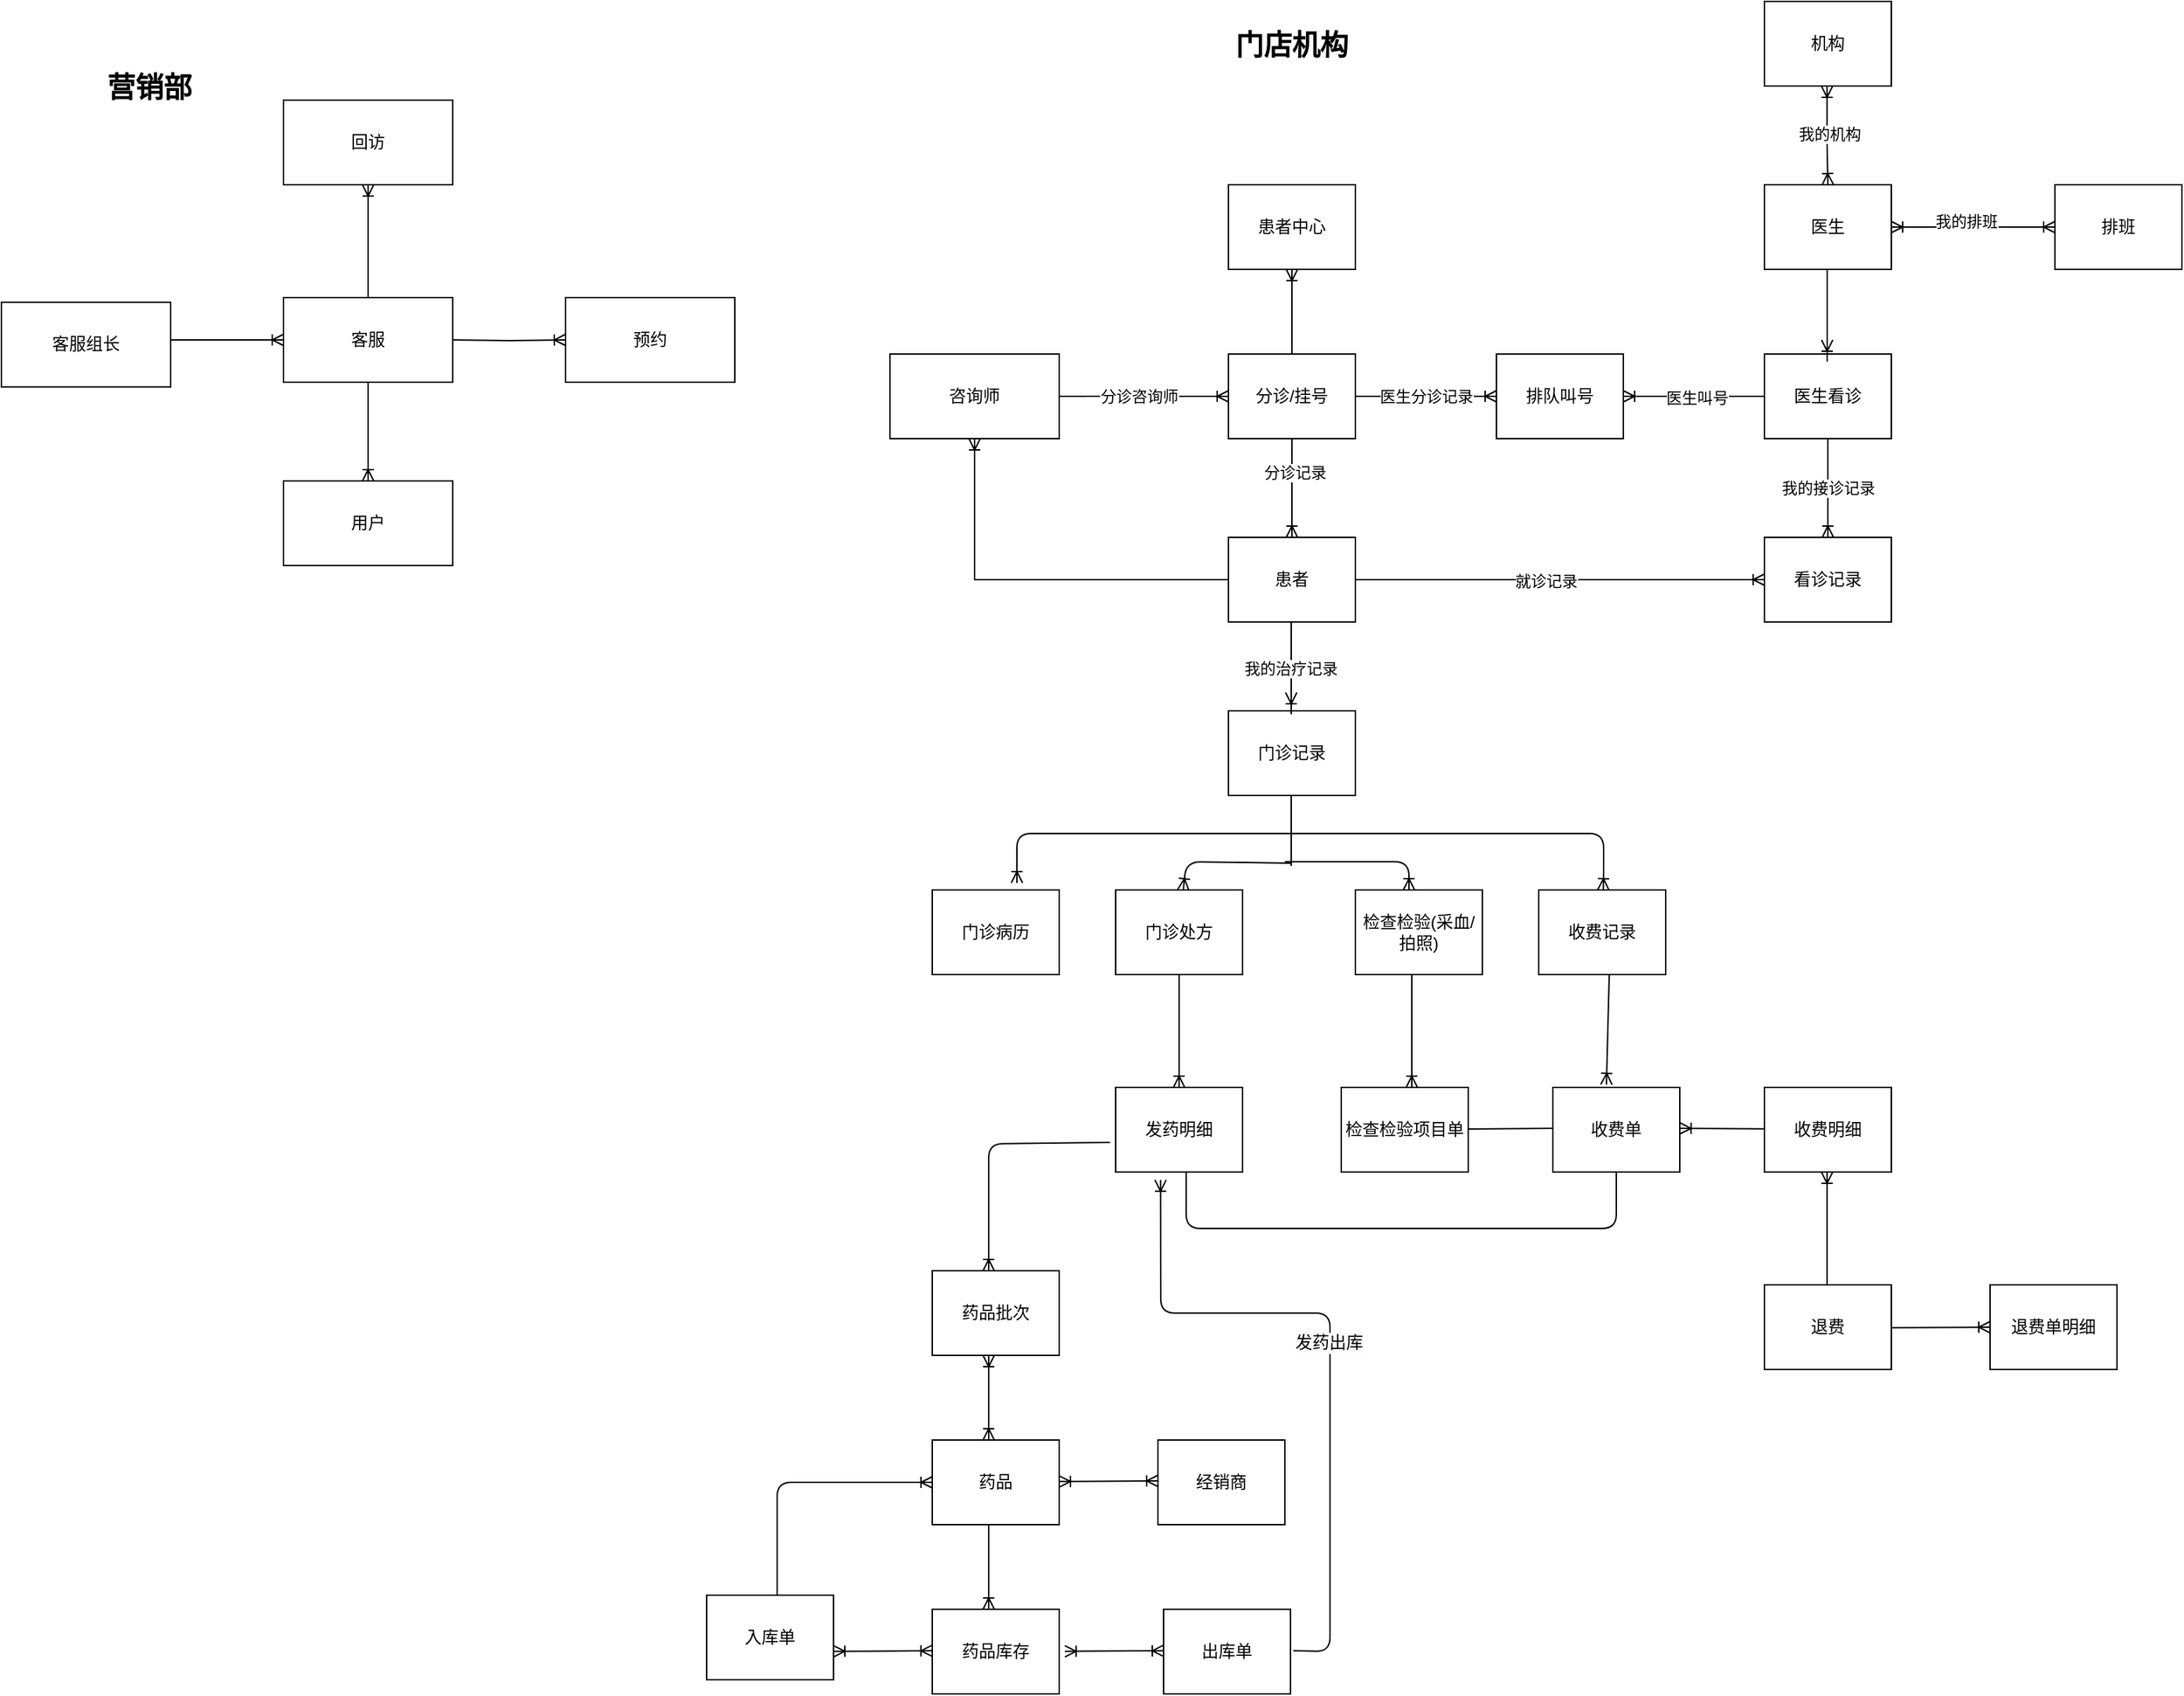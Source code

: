 <mxfile version="14.7.3" type="github">
  <diagram id="96Bz37Z0086mbGnaw6Mn" name="第 1 页">
    <mxGraphModel dx="1325" dy="840" grid="1" gridSize="10" guides="1" tooltips="1" connect="1" arrows="1" fold="1" page="1" pageScale="1" pageWidth="827" pageHeight="1169" math="0" shadow="0">
      <root>
        <mxCell id="0" />
        <mxCell id="1" parent="0" />
        <mxCell id="eY0__C5RNYnjjjpVS56b-1" value="机构" style="rounded=0;whiteSpace=wrap;html=1;" vertex="1" parent="1">
          <mxGeometry x="1300" y="80" width="90" height="60" as="geometry" />
        </mxCell>
        <mxCell id="eY0__C5RNYnjjjpVS56b-2" value="患者" style="rounded=0;whiteSpace=wrap;html=1;" vertex="1" parent="1">
          <mxGeometry x="920" y="460" width="90" height="60" as="geometry" />
        </mxCell>
        <mxCell id="eY0__C5RNYnjjjpVS56b-3" value="门诊记录" style="rounded=0;whiteSpace=wrap;html=1;" vertex="1" parent="1">
          <mxGeometry x="920" y="583" width="90" height="60" as="geometry" />
        </mxCell>
        <mxCell id="eY0__C5RNYnjjjpVS56b-4" value="" style="endArrow=ERoneToMany;html=1;edgeStyle=orthogonalEdgeStyle;startArrow=none;startFill=0;endFill=0;" edge="1" parent="1">
          <mxGeometry width="50" height="50" relative="1" as="geometry">
            <mxPoint x="964.5" y="520" as="sourcePoint" />
            <mxPoint x="964.5" y="570" as="targetPoint" />
            <Array as="points">
              <mxPoint x="964" y="590" />
              <mxPoint x="964" y="590" />
            </Array>
          </mxGeometry>
        </mxCell>
        <mxCell id="eY0__C5RNYnjjjpVS56b-97" value="我的治疗记录" style="edgeLabel;html=1;align=center;verticalAlign=middle;resizable=0;points=[];" vertex="1" connectable="0" parent="eY0__C5RNYnjjjpVS56b-4">
          <mxGeometry x="-0.255" y="-1" relative="1" as="geometry">
            <mxPoint y="-1" as="offset" />
          </mxGeometry>
        </mxCell>
        <mxCell id="eY0__C5RNYnjjjpVS56b-5" value="门诊病历" style="rounded=0;whiteSpace=wrap;html=1;" vertex="1" parent="1">
          <mxGeometry x="710" y="710" width="90" height="60" as="geometry" />
        </mxCell>
        <mxCell id="eY0__C5RNYnjjjpVS56b-6" value="门诊处方" style="rounded=0;whiteSpace=wrap;html=1;" vertex="1" parent="1">
          <mxGeometry x="840" y="710" width="90" height="60" as="geometry" />
        </mxCell>
        <mxCell id="eY0__C5RNYnjjjpVS56b-7" value="收费记录" style="rounded=0;whiteSpace=wrap;html=1;" vertex="1" parent="1">
          <mxGeometry x="1140" y="710" width="90" height="60" as="geometry" />
        </mxCell>
        <mxCell id="eY0__C5RNYnjjjpVS56b-8" value="" style="endArrow=none;html=1;exitX=0.667;exitY=-0.083;exitDx=0;exitDy=0;exitPerimeter=0;startArrow=ERoneToMany;startFill=0;" edge="1" parent="1" source="eY0__C5RNYnjjjpVS56b-5">
          <mxGeometry width="50" height="50" relative="1" as="geometry">
            <mxPoint x="840" y="670" as="sourcePoint" />
            <mxPoint x="960" y="670" as="targetPoint" />
            <Array as="points">
              <mxPoint x="770" y="670" />
            </Array>
          </mxGeometry>
        </mxCell>
        <mxCell id="eY0__C5RNYnjjjpVS56b-9" value="" style="endArrow=none;html=1;startArrow=ERoneToMany;startFill=0;" edge="1" parent="1" source="eY0__C5RNYnjjjpVS56b-7">
          <mxGeometry width="50" height="50" relative="1" as="geometry">
            <mxPoint x="1200" y="695" as="sourcePoint" />
            <mxPoint x="960" y="670" as="targetPoint" />
            <Array as="points">
              <mxPoint x="1186" y="700" />
              <mxPoint x="1186" y="670" />
            </Array>
          </mxGeometry>
        </mxCell>
        <mxCell id="eY0__C5RNYnjjjpVS56b-10" value="" style="endArrow=none;html=1;" edge="1" parent="1">
          <mxGeometry width="50" height="50" relative="1" as="geometry">
            <mxPoint x="964.5" y="693" as="sourcePoint" />
            <mxPoint x="964.5" y="643" as="targetPoint" />
          </mxGeometry>
        </mxCell>
        <mxCell id="eY0__C5RNYnjjjpVS56b-11" style="edgeStyle=orthogonalEdgeStyle;rounded=0;orthogonalLoop=1;jettySize=auto;html=1;exitX=0.5;exitY=0;exitDx=0;exitDy=0;startArrow=ERoneToMany;startFill=0;endArrow=ERoneToMany;endFill=0;" edge="1" parent="1">
          <mxGeometry relative="1" as="geometry">
            <mxPoint x="1030" y="890" as="sourcePoint" />
            <mxPoint x="1030" y="890" as="targetPoint" />
          </mxGeometry>
        </mxCell>
        <mxCell id="eY0__C5RNYnjjjpVS56b-12" value="" style="endArrow=none;html=1;startArrow=ERoneToMany;startFill=0;" edge="1" parent="1" source="eY0__C5RNYnjjjpVS56b-6">
          <mxGeometry width="50" height="50" relative="1" as="geometry">
            <mxPoint x="920" y="710" as="sourcePoint" />
            <mxPoint x="964" y="691" as="targetPoint" />
            <Array as="points">
              <mxPoint x="890" y="690" />
            </Array>
          </mxGeometry>
        </mxCell>
        <mxCell id="eY0__C5RNYnjjjpVS56b-13" value="" style="endArrow=ERoneToMany;html=1;endFill=0;" edge="1" parent="1">
          <mxGeometry width="50" height="50" relative="1" as="geometry">
            <mxPoint x="960" y="690" as="sourcePoint" />
            <mxPoint x="1048" y="710" as="targetPoint" />
            <Array as="points">
              <mxPoint x="1048" y="690" />
            </Array>
          </mxGeometry>
        </mxCell>
        <mxCell id="eY0__C5RNYnjjjpVS56b-14" value="检查检验(采血/拍照)" style="rounded=0;whiteSpace=wrap;html=1;" vertex="1" parent="1">
          <mxGeometry x="1010" y="710" width="90" height="60" as="geometry" />
        </mxCell>
        <mxCell id="eY0__C5RNYnjjjpVS56b-108" value="" style="edgeStyle=orthogonalEdgeStyle;rounded=0;orthogonalLoop=1;jettySize=auto;html=1;startArrow=none;startFill=0;endArrow=ERoneToMany;endFill=0;" edge="1" parent="1" source="eY0__C5RNYnjjjpVS56b-15" target="eY0__C5RNYnjjjpVS56b-22">
          <mxGeometry relative="1" as="geometry" />
        </mxCell>
        <mxCell id="eY0__C5RNYnjjjpVS56b-109" value="" style="edgeStyle=orthogonalEdgeStyle;rounded=0;orthogonalLoop=1;jettySize=auto;html=1;startArrow=none;startFill=0;endArrow=ERoneToMany;endFill=0;" edge="1" parent="1" source="eY0__C5RNYnjjjpVS56b-15" target="eY0__C5RNYnjjjpVS56b-2">
          <mxGeometry relative="1" as="geometry" />
        </mxCell>
        <mxCell id="eY0__C5RNYnjjjpVS56b-110" value="分诊记录" style="edgeLabel;html=1;align=center;verticalAlign=middle;resizable=0;points=[];" vertex="1" connectable="0" parent="eY0__C5RNYnjjjpVS56b-109">
          <mxGeometry x="-0.328" y="2" relative="1" as="geometry">
            <mxPoint as="offset" />
          </mxGeometry>
        </mxCell>
        <mxCell id="eY0__C5RNYnjjjpVS56b-15" value="分诊/挂号" style="rounded=0;whiteSpace=wrap;html=1;" vertex="1" parent="1">
          <mxGeometry x="920" y="330" width="90" height="60" as="geometry" />
        </mxCell>
        <mxCell id="eY0__C5RNYnjjjpVS56b-17" value="" style="endArrow=none;html=1;startArrow=ERoneToMany;startFill=0;exitX=0.422;exitY=-0.033;exitDx=0;exitDy=0;exitPerimeter=0;" edge="1" parent="1" source="eY0__C5RNYnjjjpVS56b-18">
          <mxGeometry width="50" height="50" relative="1" as="geometry">
            <mxPoint x="1190" y="840" as="sourcePoint" />
            <mxPoint x="1190" y="770" as="targetPoint" />
          </mxGeometry>
        </mxCell>
        <mxCell id="eY0__C5RNYnjjjpVS56b-18" value="收费单" style="rounded=0;whiteSpace=wrap;html=1;" vertex="1" parent="1">
          <mxGeometry x="1150" y="850" width="90" height="60" as="geometry" />
        </mxCell>
        <mxCell id="eY0__C5RNYnjjjpVS56b-19" value="医生看诊" style="rounded=0;whiteSpace=wrap;html=1;" vertex="1" parent="1">
          <mxGeometry x="1300" y="330" width="90" height="60" as="geometry" />
        </mxCell>
        <mxCell id="eY0__C5RNYnjjjpVS56b-22" value="患者中心" style="rounded=0;whiteSpace=wrap;html=1;" vertex="1" parent="1">
          <mxGeometry x="920" y="210" width="90" height="60" as="geometry" />
        </mxCell>
        <mxCell id="eY0__C5RNYnjjjpVS56b-93" style="edgeStyle=orthogonalEdgeStyle;rounded=0;orthogonalLoop=1;jettySize=auto;html=1;entryX=0;entryY=0.5;entryDx=0;entryDy=0;startArrow=ERoneToMany;startFill=0;endArrow=ERoneToMany;endFill=0;" edge="1" parent="1" source="eY0__C5RNYnjjjpVS56b-24" target="eY0__C5RNYnjjjpVS56b-26">
          <mxGeometry relative="1" as="geometry" />
        </mxCell>
        <mxCell id="eY0__C5RNYnjjjpVS56b-96" value="我的排班" style="edgeLabel;html=1;align=center;verticalAlign=middle;resizable=0;points=[];" vertex="1" connectable="0" parent="eY0__C5RNYnjjjpVS56b-93">
          <mxGeometry x="-0.091" y="4" relative="1" as="geometry">
            <mxPoint as="offset" />
          </mxGeometry>
        </mxCell>
        <mxCell id="eY0__C5RNYnjjjpVS56b-24" value="医生" style="rounded=0;whiteSpace=wrap;html=1;" vertex="1" parent="1">
          <mxGeometry x="1300" y="210" width="90" height="60" as="geometry" />
        </mxCell>
        <mxCell id="eY0__C5RNYnjjjpVS56b-25" value="" style="endArrow=ERoneToMany;html=1;edgeStyle=orthogonalEdgeStyle;startArrow=none;startFill=0;endFill=0;" edge="1" parent="1">
          <mxGeometry width="50" height="50" relative="1" as="geometry">
            <mxPoint x="1344.5" y="270" as="sourcePoint" />
            <mxPoint x="1344.5" y="320" as="targetPoint" />
            <Array as="points">
              <mxPoint x="1344" y="340" />
              <mxPoint x="1344" y="340" />
            </Array>
          </mxGeometry>
        </mxCell>
        <mxCell id="eY0__C5RNYnjjjpVS56b-26" value="排班" style="rounded=0;whiteSpace=wrap;html=1;" vertex="1" parent="1">
          <mxGeometry x="1506" y="210" width="90" height="60" as="geometry" />
        </mxCell>
        <mxCell id="eY0__C5RNYnjjjpVS56b-88" style="edgeStyle=orthogonalEdgeStyle;rounded=0;orthogonalLoop=1;jettySize=auto;html=1;startArrow=ERoneToMany;startFill=0;endArrow=none;endFill=0;" edge="1" parent="1" source="eY0__C5RNYnjjjpVS56b-28" target="eY0__C5RNYnjjjpVS56b-2">
          <mxGeometry relative="1" as="geometry" />
        </mxCell>
        <mxCell id="eY0__C5RNYnjjjpVS56b-92" value="就诊记录" style="edgeLabel;html=1;align=center;verticalAlign=middle;resizable=0;points=[];" vertex="1" connectable="0" parent="eY0__C5RNYnjjjpVS56b-88">
          <mxGeometry x="0.069" y="1" relative="1" as="geometry">
            <mxPoint as="offset" />
          </mxGeometry>
        </mxCell>
        <mxCell id="eY0__C5RNYnjjjpVS56b-91" value="我的接诊记录" style="edgeStyle=orthogonalEdgeStyle;rounded=0;orthogonalLoop=1;jettySize=auto;html=1;startArrow=ERoneToMany;startFill=0;endArrow=none;endFill=0;" edge="1" parent="1" source="eY0__C5RNYnjjjpVS56b-28" target="eY0__C5RNYnjjjpVS56b-19">
          <mxGeometry relative="1" as="geometry" />
        </mxCell>
        <mxCell id="eY0__C5RNYnjjjpVS56b-28" value="看诊记录" style="rounded=0;whiteSpace=wrap;html=1;" vertex="1" parent="1">
          <mxGeometry x="1300" y="460" width="90" height="60" as="geometry" />
        </mxCell>
        <mxCell id="eY0__C5RNYnjjjpVS56b-31" value="发药明细" style="rounded=0;whiteSpace=wrap;html=1;" vertex="1" parent="1">
          <mxGeometry x="840" y="850" width="90" height="60" as="geometry" />
        </mxCell>
        <mxCell id="eY0__C5RNYnjjjpVS56b-32" value="" style="endArrow=ERoneToMany;html=1;edgeStyle=orthogonalEdgeStyle;startArrow=none;startFill=0;endFill=0;" edge="1" parent="1" source="eY0__C5RNYnjjjpVS56b-6" target="eY0__C5RNYnjjjpVS56b-31">
          <mxGeometry width="50" height="50" relative="1" as="geometry">
            <mxPoint x="914.5" y="780" as="sourcePoint" />
            <mxPoint x="914.5" y="830" as="targetPoint" />
            <Array as="points" />
          </mxGeometry>
        </mxCell>
        <mxCell id="eY0__C5RNYnjjjpVS56b-33" value="检查检验项目单" style="rounded=0;whiteSpace=wrap;html=1;" vertex="1" parent="1">
          <mxGeometry x="1000" y="850" width="90" height="60" as="geometry" />
        </mxCell>
        <mxCell id="eY0__C5RNYnjjjpVS56b-34" value="" style="endArrow=ERoneToMany;html=1;edgeStyle=orthogonalEdgeStyle;startArrow=none;startFill=0;endFill=0;" edge="1" parent="1">
          <mxGeometry width="50" height="50" relative="1" as="geometry">
            <mxPoint x="1050" y="770" as="sourcePoint" />
            <mxPoint x="1050" y="850" as="targetPoint" />
            <Array as="points" />
          </mxGeometry>
        </mxCell>
        <mxCell id="eY0__C5RNYnjjjpVS56b-35" value="" style="endArrow=none;html=1;exitX=0.5;exitY=1;exitDx=0;exitDy=0;startArrow=none;startFill=0;endFill=0;" edge="1" parent="1" source="eY0__C5RNYnjjjpVS56b-18">
          <mxGeometry width="50" height="50" relative="1" as="geometry">
            <mxPoint x="1210" y="950" as="sourcePoint" />
            <mxPoint x="890" y="910" as="targetPoint" />
            <Array as="points">
              <mxPoint x="1195" y="950" />
              <mxPoint x="890" y="950" />
            </Array>
          </mxGeometry>
        </mxCell>
        <mxCell id="eY0__C5RNYnjjjpVS56b-36" value="" style="endArrow=none;html=1;startArrow=none;startFill=0;endFill=0;" edge="1" parent="1">
          <mxGeometry width="50" height="50" relative="1" as="geometry">
            <mxPoint x="1090" y="879.52" as="sourcePoint" />
            <mxPoint x="1150" y="879" as="targetPoint" />
          </mxGeometry>
        </mxCell>
        <mxCell id="eY0__C5RNYnjjjpVS56b-37" value="药品批次" style="rounded=0;whiteSpace=wrap;html=1;" vertex="1" parent="1">
          <mxGeometry x="710" y="980" width="90" height="60" as="geometry" />
        </mxCell>
        <mxCell id="eY0__C5RNYnjjjpVS56b-38" value="" style="endArrow=none;html=1;entryX=-0.044;entryY=0.65;entryDx=0;entryDy=0;entryPerimeter=0;endFill=0;startArrow=ERoneToMany;startFill=0;" edge="1" parent="1" target="eY0__C5RNYnjjjpVS56b-31">
          <mxGeometry width="50" height="50" relative="1" as="geometry">
            <mxPoint x="750" y="980" as="sourcePoint" />
            <mxPoint x="750" y="870" as="targetPoint" />
            <Array as="points">
              <mxPoint x="750" y="890" />
            </Array>
          </mxGeometry>
        </mxCell>
        <mxCell id="eY0__C5RNYnjjjpVS56b-39" value="药品" style="rounded=0;whiteSpace=wrap;html=1;" vertex="1" parent="1">
          <mxGeometry x="710" y="1100" width="90" height="60" as="geometry" />
        </mxCell>
        <mxCell id="eY0__C5RNYnjjjpVS56b-40" value="" style="endArrow=ERoneToMany;html=1;edgeStyle=orthogonalEdgeStyle;startArrow=ERoneToMany;startFill=0;endFill=0;" edge="1" parent="1">
          <mxGeometry width="50" height="50" relative="1" as="geometry">
            <mxPoint x="750" y="1040" as="sourcePoint" />
            <mxPoint x="750" y="1100" as="targetPoint" />
            <Array as="points" />
          </mxGeometry>
        </mxCell>
        <mxCell id="eY0__C5RNYnjjjpVS56b-41" value="药品库存" style="rounded=0;whiteSpace=wrap;html=1;" vertex="1" parent="1">
          <mxGeometry x="710" y="1220" width="90" height="60" as="geometry" />
        </mxCell>
        <mxCell id="eY0__C5RNYnjjjpVS56b-42" value="" style="endArrow=ERoneToMany;html=1;edgeStyle=orthogonalEdgeStyle;startArrow=none;startFill=0;endFill=0;" edge="1" parent="1">
          <mxGeometry width="50" height="50" relative="1" as="geometry">
            <mxPoint x="750" y="1160" as="sourcePoint" />
            <mxPoint x="750" y="1220" as="targetPoint" />
            <Array as="points" />
          </mxGeometry>
        </mxCell>
        <mxCell id="eY0__C5RNYnjjjpVS56b-43" value="经销商" style="rounded=0;whiteSpace=wrap;html=1;" vertex="1" parent="1">
          <mxGeometry x="870" y="1100" width="90" height="60" as="geometry" />
        </mxCell>
        <mxCell id="eY0__C5RNYnjjjpVS56b-44" value="" style="endArrow=ERoneToMany;html=1;startArrow=ERoneToMany;startFill=0;endFill=0;" edge="1" parent="1">
          <mxGeometry width="50" height="50" relative="1" as="geometry">
            <mxPoint x="800" y="1129.43" as="sourcePoint" />
            <mxPoint x="870" y="1129" as="targetPoint" />
          </mxGeometry>
        </mxCell>
        <mxCell id="eY0__C5RNYnjjjpVS56b-45" value="入库单" style="rounded=0;whiteSpace=wrap;html=1;" vertex="1" parent="1">
          <mxGeometry x="550" y="1210" width="90" height="60" as="geometry" />
        </mxCell>
        <mxCell id="eY0__C5RNYnjjjpVS56b-46" value="" style="endArrow=ERoneToMany;html=1;endFill=0;" edge="1" parent="1">
          <mxGeometry width="50" height="50" relative="1" as="geometry">
            <mxPoint x="600" y="1210" as="sourcePoint" />
            <mxPoint x="710" y="1130" as="targetPoint" />
            <Array as="points">
              <mxPoint x="600" y="1130" />
            </Array>
          </mxGeometry>
        </mxCell>
        <mxCell id="eY0__C5RNYnjjjpVS56b-47" value="" style="endArrow=ERoneToMany;html=1;startArrow=ERoneToMany;startFill=0;endFill=0;" edge="1" parent="1">
          <mxGeometry width="50" height="50" relative="1" as="geometry">
            <mxPoint x="640" y="1249.84" as="sourcePoint" />
            <mxPoint x="710" y="1249.41" as="targetPoint" />
          </mxGeometry>
        </mxCell>
        <mxCell id="eY0__C5RNYnjjjpVS56b-48" value="出库单" style="rounded=0;whiteSpace=wrap;html=1;" vertex="1" parent="1">
          <mxGeometry x="874" y="1220" width="90" height="60" as="geometry" />
        </mxCell>
        <mxCell id="eY0__C5RNYnjjjpVS56b-49" value="" style="endArrow=ERoneToMany;html=1;startArrow=ERoneToMany;startFill=0;endFill=0;" edge="1" parent="1">
          <mxGeometry width="50" height="50" relative="1" as="geometry">
            <mxPoint x="804" y="1249.84" as="sourcePoint" />
            <mxPoint x="874" y="1249.41" as="targetPoint" />
          </mxGeometry>
        </mxCell>
        <mxCell id="eY0__C5RNYnjjjpVS56b-50" value="" style="endArrow=ERoneToMany;html=1;entryX=0.354;entryY=1.093;entryDx=0;entryDy=0;entryPerimeter=0;endFill=0;" edge="1" parent="1" target="eY0__C5RNYnjjjpVS56b-31">
          <mxGeometry width="50" height="50" relative="1" as="geometry">
            <mxPoint x="966" y="1249.41" as="sourcePoint" />
            <mxPoint x="874" y="920" as="targetPoint" />
            <Array as="points">
              <mxPoint x="992" y="1250" />
              <mxPoint x="992" y="1010" />
              <mxPoint x="872" y="1010" />
            </Array>
          </mxGeometry>
        </mxCell>
        <mxCell id="eY0__C5RNYnjjjpVS56b-98" value="&lt;span style=&quot;font-size: 12px ; background-color: rgb(248 , 249 , 250)&quot;&gt;发药出库&lt;/span&gt;" style="edgeLabel;html=1;align=center;verticalAlign=middle;resizable=0;points=[];" vertex="1" connectable="0" parent="eY0__C5RNYnjjjpVS56b-50">
          <mxGeometry x="0.019" y="1" relative="1" as="geometry">
            <mxPoint as="offset" />
          </mxGeometry>
        </mxCell>
        <mxCell id="eY0__C5RNYnjjjpVS56b-52" value="收费明细" style="rounded=0;whiteSpace=wrap;html=1;" vertex="1" parent="1">
          <mxGeometry x="1300" y="850" width="90" height="60" as="geometry" />
        </mxCell>
        <mxCell id="eY0__C5RNYnjjjpVS56b-53" value="" style="endArrow=none;html=1;startArrow=ERoneToMany;startFill=0;endFill=0;" edge="1" parent="1">
          <mxGeometry width="50" height="50" relative="1" as="geometry">
            <mxPoint x="1240" y="879" as="sourcePoint" />
            <mxPoint x="1300" y="879.41" as="targetPoint" />
          </mxGeometry>
        </mxCell>
        <mxCell id="eY0__C5RNYnjjjpVS56b-54" value="" style="endArrow=ERoneToMany;html=1;edgeStyle=orthogonalEdgeStyle;startArrow=ERoneToMany;startFill=0;endFill=0;entryX=0.5;entryY=0;entryDx=0;entryDy=0;" edge="1" parent="1" target="eY0__C5RNYnjjjpVS56b-24">
          <mxGeometry width="50" height="50" relative="1" as="geometry">
            <mxPoint x="1344.41" y="140" as="sourcePoint" />
            <mxPoint x="1344.41" y="190" as="targetPoint" />
            <Array as="points">
              <mxPoint x="1344" y="180" />
            </Array>
          </mxGeometry>
        </mxCell>
        <mxCell id="eY0__C5RNYnjjjpVS56b-95" value="我的机构" style="edgeLabel;html=1;align=center;verticalAlign=middle;resizable=0;points=[];" vertex="1" connectable="0" parent="eY0__C5RNYnjjjpVS56b-54">
          <mxGeometry x="-0.076" y="1" relative="1" as="geometry">
            <mxPoint y="1" as="offset" />
          </mxGeometry>
        </mxCell>
        <mxCell id="eY0__C5RNYnjjjpVS56b-84" value="医生分诊记录" style="edgeStyle=orthogonalEdgeStyle;rounded=0;orthogonalLoop=1;jettySize=auto;html=1;startArrow=ERoneToMany;startFill=0;endArrow=none;endFill=0;" edge="1" parent="1" source="eY0__C5RNYnjjjpVS56b-56" target="eY0__C5RNYnjjjpVS56b-15">
          <mxGeometry relative="1" as="geometry" />
        </mxCell>
        <mxCell id="eY0__C5RNYnjjjpVS56b-85" style="edgeStyle=orthogonalEdgeStyle;rounded=0;orthogonalLoop=1;jettySize=auto;html=1;entryX=0;entryY=0.5;entryDx=0;entryDy=0;startArrow=ERoneToMany;startFill=0;endArrow=none;endFill=0;" edge="1" parent="1" source="eY0__C5RNYnjjjpVS56b-56" target="eY0__C5RNYnjjjpVS56b-19">
          <mxGeometry relative="1" as="geometry" />
        </mxCell>
        <mxCell id="eY0__C5RNYnjjjpVS56b-86" value="医生叫号" style="edgeLabel;html=1;align=center;verticalAlign=middle;resizable=0;points=[];" vertex="1" connectable="0" parent="eY0__C5RNYnjjjpVS56b-85">
          <mxGeometry x="0.042" y="-1" relative="1" as="geometry">
            <mxPoint as="offset" />
          </mxGeometry>
        </mxCell>
        <mxCell id="eY0__C5RNYnjjjpVS56b-56" value="排队叫号" style="rounded=0;whiteSpace=wrap;html=1;" vertex="1" parent="1">
          <mxGeometry x="1110" y="330" width="90" height="60" as="geometry" />
        </mxCell>
        <mxCell id="eY0__C5RNYnjjjpVS56b-57" value="退费" style="rounded=0;whiteSpace=wrap;html=1;" vertex="1" parent="1">
          <mxGeometry x="1300" y="990" width="90" height="60" as="geometry" />
        </mxCell>
        <mxCell id="eY0__C5RNYnjjjpVS56b-58" value="" style="endArrow=none;html=1;edgeStyle=orthogonalEdgeStyle;startArrow=ERoneToMany;startFill=0;endFill=0;" edge="1" parent="1">
          <mxGeometry width="50" height="50" relative="1" as="geometry">
            <mxPoint x="1344.41" y="910" as="sourcePoint" />
            <mxPoint x="1344.41" y="990" as="targetPoint" />
            <Array as="points" />
          </mxGeometry>
        </mxCell>
        <mxCell id="eY0__C5RNYnjjjpVS56b-59" value="退费单明细" style="rounded=0;whiteSpace=wrap;html=1;" vertex="1" parent="1">
          <mxGeometry x="1460" y="990" width="90" height="60" as="geometry" />
        </mxCell>
        <mxCell id="eY0__C5RNYnjjjpVS56b-60" value="" style="endArrow=ERoneToMany;html=1;startArrow=none;startFill=0;endFill=0;" edge="1" parent="1">
          <mxGeometry width="50" height="50" relative="1" as="geometry">
            <mxPoint x="1390" y="1020.43" as="sourcePoint" />
            <mxPoint x="1460" y="1020" as="targetPoint" />
          </mxGeometry>
        </mxCell>
        <mxCell id="eY0__C5RNYnjjjpVS56b-61" value="客服组长" style="rounded=0;whiteSpace=wrap;html=1;" vertex="1" parent="1">
          <mxGeometry x="50" y="293.33" width="120" height="60" as="geometry" />
        </mxCell>
        <mxCell id="eY0__C5RNYnjjjpVS56b-65" style="edgeStyle=orthogonalEdgeStyle;rounded=0;orthogonalLoop=1;jettySize=auto;html=1;endArrow=none;endFill=0;startArrow=ERoneToMany;startFill=0;" edge="1" parent="1" source="eY0__C5RNYnjjjpVS56b-62">
          <mxGeometry relative="1" as="geometry">
            <mxPoint x="170" y="320" as="targetPoint" />
          </mxGeometry>
        </mxCell>
        <mxCell id="eY0__C5RNYnjjjpVS56b-62" value="客服" style="rounded=0;whiteSpace=wrap;html=1;" vertex="1" parent="1">
          <mxGeometry x="250" y="290" width="120" height="60" as="geometry" />
        </mxCell>
        <mxCell id="eY0__C5RNYnjjjpVS56b-66" style="edgeStyle=orthogonalEdgeStyle;rounded=0;orthogonalLoop=1;jettySize=auto;html=1;startArrow=ERoneToMany;startFill=0;endArrow=none;endFill=0;" edge="1" parent="1" source="eY0__C5RNYnjjjpVS56b-63" target="eY0__C5RNYnjjjpVS56b-62">
          <mxGeometry relative="1" as="geometry" />
        </mxCell>
        <mxCell id="eY0__C5RNYnjjjpVS56b-63" value="用户" style="rounded=0;whiteSpace=wrap;html=1;" vertex="1" parent="1">
          <mxGeometry x="250" y="420" width="120" height="60" as="geometry" />
        </mxCell>
        <mxCell id="eY0__C5RNYnjjjpVS56b-69" style="edgeStyle=orthogonalEdgeStyle;rounded=0;orthogonalLoop=1;jettySize=auto;html=1;startArrow=ERoneToMany;startFill=0;endArrow=none;endFill=0;" edge="1" parent="1" source="eY0__C5RNYnjjjpVS56b-67" target="eY0__C5RNYnjjjpVS56b-62">
          <mxGeometry relative="1" as="geometry" />
        </mxCell>
        <mxCell id="eY0__C5RNYnjjjpVS56b-67" value="回访" style="rounded=0;whiteSpace=wrap;html=1;" vertex="1" parent="1">
          <mxGeometry x="250" y="150" width="120" height="60" as="geometry" />
        </mxCell>
        <mxCell id="eY0__C5RNYnjjjpVS56b-71" style="edgeStyle=orthogonalEdgeStyle;rounded=0;orthogonalLoop=1;jettySize=auto;html=1;startArrow=ERoneToMany;startFill=0;endArrow=none;endFill=0;" edge="1" parent="1" target="eY0__C5RNYnjjjpVS56b-62">
          <mxGeometry relative="1" as="geometry">
            <mxPoint x="450" y="320" as="sourcePoint" />
          </mxGeometry>
        </mxCell>
        <mxCell id="eY0__C5RNYnjjjpVS56b-70" value="预约" style="rounded=0;whiteSpace=wrap;html=1;" vertex="1" parent="1">
          <mxGeometry x="450" y="290" width="120" height="60" as="geometry" />
        </mxCell>
        <mxCell id="eY0__C5RNYnjjjpVS56b-72" value="&lt;font style=&quot;font-size: 20px&quot;&gt;&lt;b&gt;营销部&lt;/b&gt;&lt;/font&gt;" style="text;html=1;align=center;verticalAlign=middle;whiteSpace=wrap;rounded=0;" vertex="1" parent="1">
          <mxGeometry x="110" y="130" width="90" height="20" as="geometry" />
        </mxCell>
        <mxCell id="eY0__C5RNYnjjjpVS56b-73" value="&lt;font style=&quot;font-size: 20px&quot;&gt;&lt;b&gt;门店机构&lt;/b&gt;&lt;/font&gt;" style="text;html=1;align=center;verticalAlign=middle;whiteSpace=wrap;rounded=0;" vertex="1" parent="1">
          <mxGeometry x="920" y="100" width="90" height="20" as="geometry" />
        </mxCell>
        <mxCell id="eY0__C5RNYnjjjpVS56b-103" style="edgeStyle=orthogonalEdgeStyle;rounded=0;orthogonalLoop=1;jettySize=auto;html=1;startArrow=none;startFill=0;endArrow=ERoneToMany;endFill=0;" edge="1" parent="1" source="eY0__C5RNYnjjjpVS56b-100" target="eY0__C5RNYnjjjpVS56b-15">
          <mxGeometry relative="1" as="geometry" />
        </mxCell>
        <mxCell id="eY0__C5RNYnjjjpVS56b-104" value="一分诊咨询师" style="edgeLabel;html=1;align=center;verticalAlign=middle;resizable=0;points=[];" vertex="1" connectable="0" parent="eY0__C5RNYnjjjpVS56b-103">
          <mxGeometry x="-0.151" y="-3" relative="1" as="geometry">
            <mxPoint y="-3" as="offset" />
          </mxGeometry>
        </mxCell>
        <mxCell id="eY0__C5RNYnjjjpVS56b-114" style="edgeStyle=orthogonalEdgeStyle;rounded=0;orthogonalLoop=1;jettySize=auto;html=1;entryX=0;entryY=0.5;entryDx=0;entryDy=0;startArrow=ERoneToMany;startFill=0;endArrow=none;endFill=0;" edge="1" parent="1" source="eY0__C5RNYnjjjpVS56b-100" target="eY0__C5RNYnjjjpVS56b-2">
          <mxGeometry relative="1" as="geometry">
            <Array as="points">
              <mxPoint x="740" y="490" />
            </Array>
          </mxGeometry>
        </mxCell>
        <mxCell id="eY0__C5RNYnjjjpVS56b-100" value="咨询师" style="rounded=0;whiteSpace=wrap;html=1;" vertex="1" parent="1">
          <mxGeometry x="680" y="330" width="120" height="60" as="geometry" />
        </mxCell>
      </root>
    </mxGraphModel>
  </diagram>
</mxfile>

